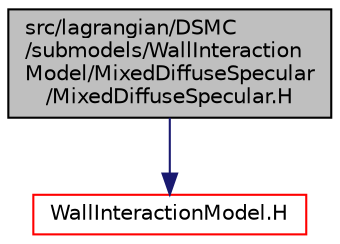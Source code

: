 digraph "src/lagrangian/DSMC/submodels/WallInteractionModel/MixedDiffuseSpecular/MixedDiffuseSpecular.H"
{
  bgcolor="transparent";
  edge [fontname="Helvetica",fontsize="10",labelfontname="Helvetica",labelfontsize="10"];
  node [fontname="Helvetica",fontsize="10",shape=record];
  Node1 [label="src/lagrangian/DSMC\l/submodels/WallInteraction\lModel/MixedDiffuseSpecular\l/MixedDiffuseSpecular.H",height=0.2,width=0.4,color="black", fillcolor="grey75", style="filled", fontcolor="black"];
  Node1 -> Node2 [color="midnightblue",fontsize="10",style="solid",fontname="Helvetica"];
  Node2 [label="WallInteractionModel.H",height=0.2,width=0.4,color="red",URL="$a06566.html"];
}
